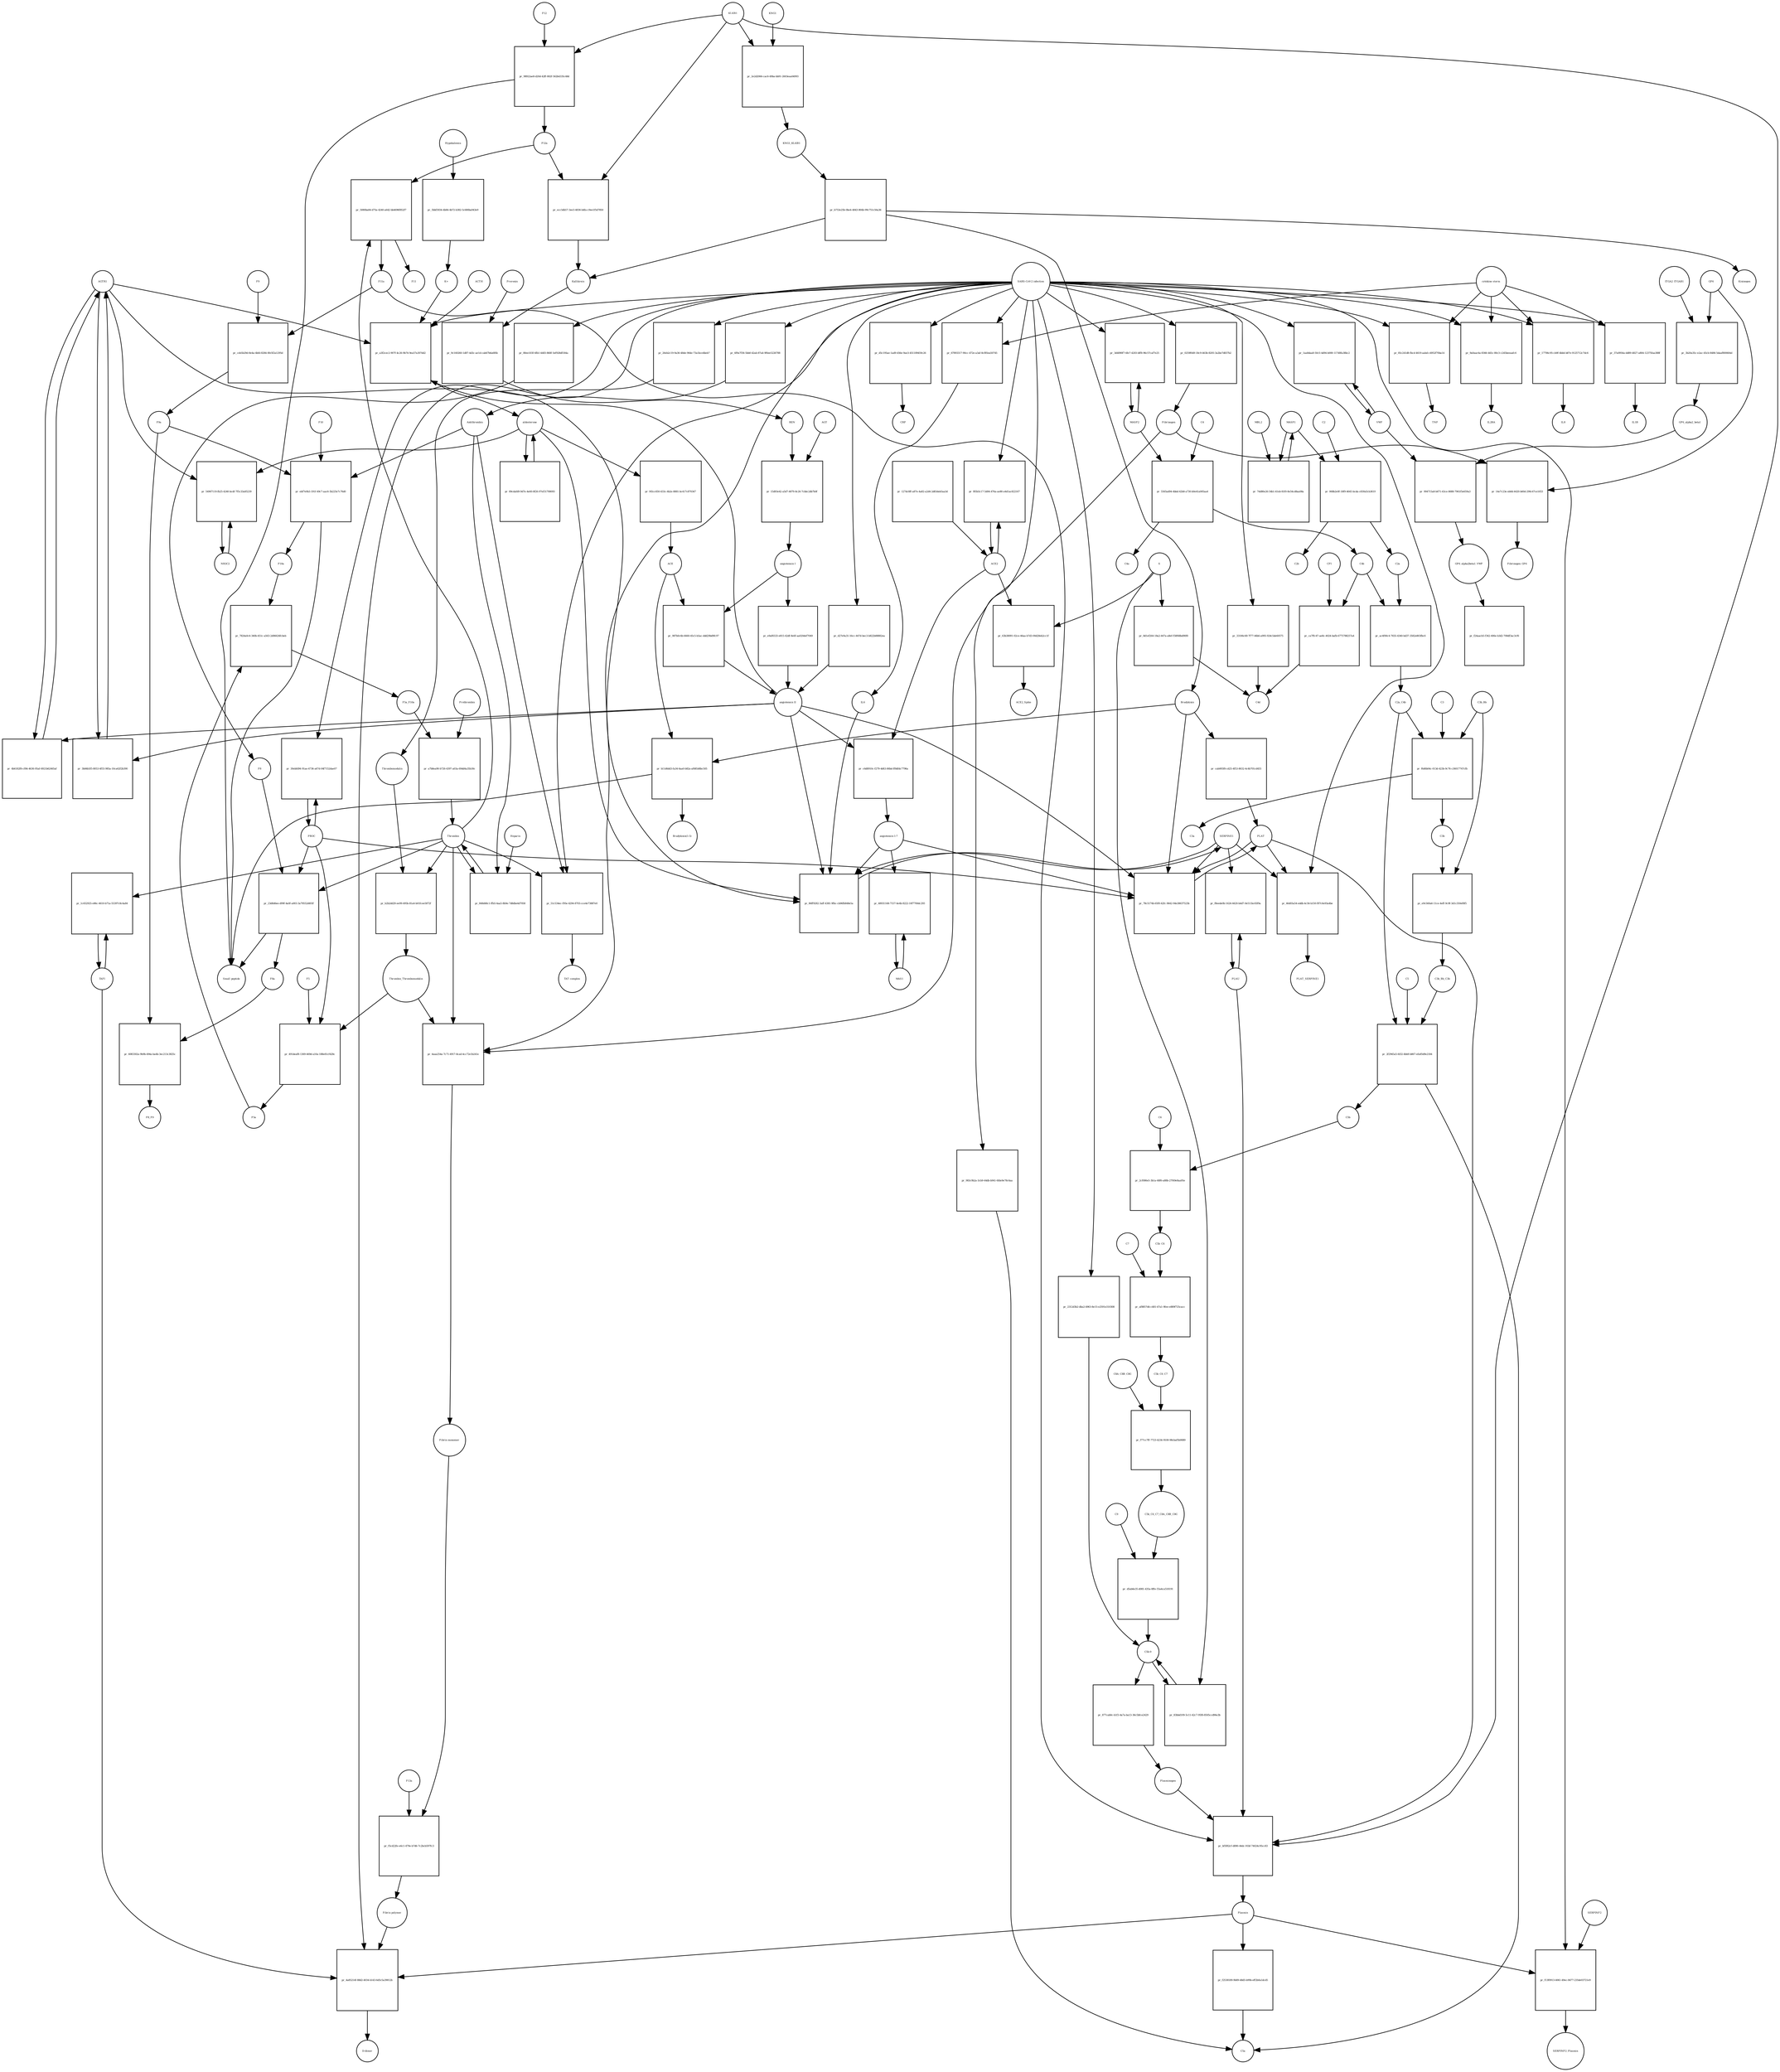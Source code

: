 strict digraph  {
F8 [annotation="urn_miriam_hgnc_3546|urn_miriam_taxonomy_9606", bipartite=0, cls=macromolecule, fontsize=4, label=F8, shape=circle];
"pr_23d8d6ee-d99f-4a0f-a003-3a79552d493f" [annotation="", bipartite=1, cls=process, fontsize=4, label="pr_23d8d6ee-d99f-4a0f-a003-3a79552d493f", shape=square];
"Small peptide" [annotation=urn_miriam_mesh_D010446, bipartite=0, cls=macromolecule, fontsize=4, label="Small peptide", shape=circle];
F8a [annotation="urn_miriam_hgnc.symbol_F8|urn_miriam_mesh_D015944|urn_miriam_taxonomy_9606", bipartite=0, cls=macromolecule, fontsize=4, label=F8a, shape=circle];
Thrombin [annotation="urn_miriam_hgnc_3535|urn_miriam_taxonomy_9606", bipartite=0, cls=macromolecule, fontsize=4, label=Thrombin, shape=circle];
PROC [annotation="urn_miriam_hgnc_9451|urn_miriam_taxonomy_9606", bipartite=0, cls=macromolecule, fontsize=4, label=PROC, shape=circle];
AGTR1 [annotation=urn_miriam_hgnc_336, bipartite=0, cls=macromolecule, fontsize=4, label=AGTR1, shape=circle];
"pr_4b6182f8-cf84-4636-95af-6921b62465af" [annotation="", bipartite=1, cls=process, fontsize=4, label="pr_4b6182f8-cf84-4636-95af-6921b62465af", shape=square];
"angiotensin II" [annotation="urn_miriam_obo.chebi_CHEBI%3A2718|urn_miriam_taxonomy_9606", bipartite=0, cls="simple chemical", fontsize=4, label="angiotensin II", shape=circle];
NR3C2 [annotation="", bipartite=0, cls=macromolecule, fontsize=4, label=NR3C2, shape=circle];
"pr_54967119-fb25-4240-bcdf-7f5c33a85239" [annotation="", bipartite=1, cls=process, fontsize=4, label="pr_54967119-fb25-4240-bcdf-7f5c33a85239", shape=square];
aldosterone [annotation="urn_miriam_obo.chebi_CHEBI%3A27584", bipartite=0, cls="simple chemical", fontsize=4, label=aldosterone, shape=circle];
"pr_89cdafd9-9d7e-4e60-8f26-97ef31708093" [annotation="", bipartite=1, cls=process, fontsize=4, label="pr_89cdafd9-9d7e-4e60-8f26-97ef31708093", shape=square];
SERPINE1 [annotation="", bipartite=0, cls=macromolecule, fontsize=4, label=SERPINE1, shape=circle];
"pr_86ff9282-3aff-4381-9fbc-cb96fb848e5a" [annotation="", bipartite=1, cls=process, fontsize=4, label="pr_86ff9282-3aff-4381-9fbc-cb96fb848e5a", shape=square];
"angiotensin I-7" [annotation="urn_miriam_obo.chebi_CHEBI%3A55438|urn_miriam_taxonomy_9606", bipartite=0, cls="simple chemical", fontsize=4, label="angiotensin I-7", shape=circle];
IL6 [annotation="urn_miriam_hgnc_6018|urn_miriam_taxonomy_9606", bipartite=0, cls=macromolecule, fontsize=4, label=IL6, shape=circle];
"pr_a3f2cec2-907f-4c26-9b74-9ea57a307dd2" [annotation="", bipartite=1, cls=process, fontsize=4, label="pr_a3f2cec2-907f-4c26-9b74-9ea57a307dd2", shape=square];
"SARS-CoV-2 infection" [annotation="urn_miriam_taxonomy_2697049|urn_miriam_mesh_D012327", bipartite=0, cls=phenotype, fontsize=4, label="SARS-CoV-2 infection", shape=circle];
"K+" [annotation="urn_miriam_obo.chebi_CHEBI%3A29103", bipartite=0, cls="simple chemical", fontsize=4, label="K+", shape=circle];
ACTH [annotation=urn_miriam_hgnc_9201, bipartite=0, cls="simple chemical", fontsize=4, label=ACTH, shape=circle];
"pr_d27e9a31-16cc-447d-bec3-b822b88882ea" [annotation="", bipartite=1, cls=process, fontsize=4, label="pr_d27e9a31-16cc-447d-bec3-b822b88882ea", shape=square];
Bradykinin [annotation="urn_miriam_obo.chebi_CHEBI%3A3165|urn_miriam_taxonomy_9606", bipartite=0, cls=macromolecule, fontsize=4, label=Bradykinin, shape=circle];
"pr_b11d6dd3-fa34-4aa0-b82a-af685d6bc505" [annotation="", bipartite=1, cls=process, fontsize=4, label="pr_b11d6dd3-fa34-4aa0-b82a-af685d6bc505", shape=square];
"Bradykinin(1-5)" [annotation="urn_miriam_mesh_C079000|urn_miriam_taxonomy_9606", bipartite=0, cls=macromolecule, fontsize=4, label="Bradykinin(1-5)", shape=circle];
ACE [annotation="urn_miriam_hgnc_2707|urn_miriam_taxonomy_9606", bipartite=0, cls=macromolecule, fontsize=4, label=ACE, shape=circle];
"pr_cab005f8-cd25-4f53-8632-4c4b701cd455" [annotation="", bipartite=1, cls=process, fontsize=4, label="pr_cab005f8-cd25-4f53-8632-4c4b701cd455", shape=square];
PLAT [annotation="urn_miriam_hgnc_9051|urn_miriam_taxonomy_9606", bipartite=0, cls=macromolecule, fontsize=4, label=PLAT, shape=circle];
"pr_3b84b5f5-8053-4f55-985a-10ca62f2b390" [annotation="", bipartite=1, cls=process, fontsize=4, label="pr_3b84b5f5-8053-4f55-985a-10ca62f2b390", shape=square];
MAS1 [annotation="", bipartite=0, cls=macromolecule, fontsize=4, label=MAS1, shape=circle];
"pr_48931168-7157-4e4b-8222-10f7700dc293" [annotation="", bipartite=1, cls=process, fontsize=4, label="pr_48931168-7157-4e4b-8222-10f7700dc293", shape=square];
Fibrinogen [annotation="urn_miriam_pubmed_19296670|urn_miriam_obo.go_GO%3A0005577|urn_miriam_hgnc_3661|urn_miriam_hgnc_3662|urn_miriam_hgnc_3694|urn_miriam_taxonomy_9606", bipartite=0, cls=complex, fontsize=4, label=Fibrinogen, shape=circle];
"pr_14e7c23e-eb8d-4420-b60d-290c47ce1653" [annotation="", bipartite=1, cls=process, fontsize=4, label="pr_14e7c23e-eb8d-4420-b60d-290c47ce1653", shape=square];
GP6 [annotation="urn_miriam_hgnc_HGNC%3A14388|urn_miriam_taxonomy_9606", bipartite=0, cls=macromolecule, fontsize=4, label=GP6, shape=circle];
Fibrinogen_GP6 [annotation="urn_miriam_pubmed_19296670|urn_miriam_obo.go_GO%3A0005577|urn_miriam_hgnc_HGNC%3A14388|urn_miriam_taxonomy_9606", bipartite=0, cls=complex, fontsize=4, label=Fibrinogen_GP6, shape=circle];
GP6_alpha2_beta1 [annotation="urn_miriam_pubmed_25051961|urn_miriam_taxonomy_10090|urn_miriam_hgnc_14338|urn_miriam_hgnc_6137|urn_miriam_hgnc_6153", bipartite=0, cls=complex, fontsize=4, label=GP6_alpha2_beta1, shape=circle];
"pr_994715a8-b671-43ce-8688-7961f5e659a3" [annotation="", bipartite=1, cls=process, fontsize=4, label="pr_994715a8-b671-43ce-8688-7961f5e659a3", shape=square];
VWF [annotation="urn_miriam_hgnc_12726|urn_miriam_taxonomy_9606", bipartite=0, cls=macromolecule, fontsize=4, label=VWF, shape=circle];
GP6_alpha2beta1_VWF [annotation="urn_miriam_pubmed_25051961|urn_miriam_taxonomy_10090|urn_miriam_hgnc_14338|urn_miriam_hgnc_6137|urn_miriam_hgnc_6153|urn_miriam_hgnc_12726", bipartite=0, cls=complex, fontsize=4, label=GP6_alpha2beta1_VWF, shape=circle];
"pr_3b20a35c-e2ac-45cb-8486-5daaf800604d" [annotation="", bipartite=1, cls=process, fontsize=4, label="pr_3b20a35c-e2ac-45cb-8486-5daaf800604d", shape=square];
ITGA2_ITGAB1 [annotation="urn_miriam_intact_EBI-16428357|urn_miriam_hgnc_6137|urn_miriam_hgnc_6153|urn_miriam_taxonomy_9606", bipartite=0, cls=complex, fontsize=4, label=ITGA2_ITGAB1, shape=circle];
"pr_f24aacb5-f342-406e-b3d2-708df3ac3cf6" [annotation="", bipartite=1, cls="omitted process", fontsize=4, label="pr_f24aacb5-f342-406e-b3d2-708df3ac3cf6", shape=square];
"Fibrin polymer" [annotation="urn_miriam_mesh_C465961|urn_miriam_taxonomy_9606", bipartite=0, cls=macromolecule, fontsize=4, label="Fibrin polymer", shape=circle];
"pr_4a85214f-88d2-4034-b143-6d5c5a39012b" [annotation="", bipartite=1, cls=process, fontsize=4, label="pr_4a85214f-88d2-4034-b143-6d5c5a39012b", shape=square];
"D-dimer" [annotation="urn_miriam_pubmed_19008457|urn_miriam_mesh_C036309|urn_miriam_taxonomy_9606", bipartite=0, cls=macromolecule, fontsize=4, label="D-dimer", shape=circle];
Plasmin [annotation="urn_miriam_hgnc.symbol_PLG|urn_miriam_mesh_D005341|urn_miriam_brenda_3.4.21.7|urn_miriam_taxonomy_9606", bipartite=0, cls=macromolecule, fontsize=4, label=Plasmin, shape=circle];
TAFI [annotation="urn_miriam_hgnc_1546|urn_miriam_taxonomy_9606", bipartite=0, cls=macromolecule, fontsize=4, label=TAFI, shape=circle];
"Fibrin monomer" [annotation="urn_miriam_mesh_C011468|urn_miriam_taxonomy_9606", bipartite=0, cls=macromolecule, fontsize=4, label="Fibrin monomer", shape=circle];
"pr_f5cd22fe-e6c1-479e-b7d6-7c2bcb597fc3" [annotation="", bipartite=1, cls=process, fontsize=4, label="pr_f5cd22fe-e6c1-479e-b7d6-7c2bcb597fc3", shape=square];
F13a [annotation="urn_miriam_hgnc.symbol_F13|urn_miriam_mesh_D026122|urn_miriam_brenda_2.3.2.13|urn_miriam_taxonomy_9606", bipartite=0, cls=macromolecule, fontsize=4, label=F13a, shape=circle];
"pr_85c241d8-fbcd-4619-aabd-c4952f70ba14" [annotation="", bipartite=1, cls=process, fontsize=4, label="pr_85c241d8-fbcd-4619-aabd-c4952f70ba14", shape=square];
TNF [annotation="urn_miriam_hgnc_11892|urn_miriam_taxonomy_9606", bipartite=0, cls=macromolecule, fontsize=4, label=TNF, shape=circle];
"cytokine storm" [annotation="urn_miriam_pubmed_2504360|urn_miriam_taxonomy_9606", bipartite=0, cls=phenotype, fontsize=4, label="cytokine storm", shape=circle];
"pr_f2538189-9b89-48d5-b99b-eff2b0a1dcd5" [annotation="", bipartite=1, cls=process, fontsize=4, label="pr_f2538189-9b89-48d5-b99b-eff2b0a1dcd5", shape=square];
C5a [annotation="urn_miriam_hgnc.symbol_C5|urn_miriam_mesh_D015936|urn_miriam_taxonomy_9606", bipartite=0, cls=macromolecule, fontsize=4, label=C5a, shape=circle];
"pr_877cab0c-b1f3-4a7a-ba13-36c5bfce2429" [annotation="", bipartite=1, cls=process, fontsize=4, label="pr_877cab0c-b1f3-4a7a-ba13-36c5bfce2429", shape=square];
Plasminogen [annotation="urn_miriam_hgnc_9071|urn_miriam_taxonomy_9606", bipartite=0, cls=macromolecule, fontsize=4, label=Plasminogen, shape=circle];
"C5b-9" [annotation="urn_miriam_obo.go_GO%3A0005579|urn_miriam_mesh_D015938|urn_miriam_mesh_D050776|urn_miriam_hgnc_1339|urn_miriam_hgnc_1346|urn_miriam_hgnc_1352|urn_miriam_hgnc_1353|urn_miriam_hgnc_1354|urn_miriam_hgnc_1358|urn_miriam_taxonomy_9606", bipartite=0, cls=complex, fontsize=4, label="C5b-9", shape=circle];
C2 [annotation="urn_miriam_hgnc_1248|urn_miriam_taxonomy_9606", bipartite=0, cls=macromolecule, fontsize=4, label=C2, shape=circle];
"pr_068b2e0f-18f9-4645-bcda-c830a5cb3619" [annotation="", bipartite=1, cls=process, fontsize=4, label="pr_068b2e0f-18f9-4645-bcda-c830a5cb3619", shape=square];
C2a [annotation="urn_miriam_hgnc.symbol_C2|urn_miriam_mesh_D050678|urn_miriam_taxonomy_9606", bipartite=0, cls=macromolecule, fontsize=4, label=C2a, shape=circle];
C2b [annotation="urn_miriam_hgnc.symbol_C2|urn_miriam_mesh_D050679|urn_miriam_taxonomy_9606", bipartite=0, cls=macromolecule, fontsize=4, label=C2b, shape=circle];
MASP1 [annotation="urn_miriam_hgnc_6901|urn_miriam_taxonomy_9606", bipartite=0, cls=macromolecule, fontsize=4, label=MASP1, shape=circle];
"pr_9a0aac6a-8366-445c-80c3-c245beeaafc6" [annotation="", bipartite=1, cls=process, fontsize=4, label="pr_9a0aac6a-8366-445c-80c3-c245beeaafc6", shape=square];
IL2RA [annotation="urn_miriam_hgnc_6008|urn_miriam_taxonomy_9606", bipartite=0, cls=macromolecule, fontsize=4, label=IL2RA, shape=circle];
"pr_17706c95-cb9f-4bb4-b87e-9125712c7dc6" [annotation="", bipartite=1, cls=process, fontsize=4, label="pr_17706c95-cb9f-4bb4-b87e-9125712c7dc6", shape=square];
IL8 [annotation="urn_miriam_hgnc_6025|urn_miriam_taxonomy_9606", bipartite=0, cls=macromolecule, fontsize=4, label=IL8, shape=circle];
"pr_983c9b2a-3cb9-44db-b941-6fde9e78c4aa" [annotation="", bipartite=1, cls=process, fontsize=4, label="pr_983c9b2a-3cb9-44db-b941-6fde9e78c4aa", shape=square];
"pr_67893317-90cc-472e-a3af-8cf85ea50745" [annotation="", bipartite=1, cls=process, fontsize=4, label="pr_67893317-90cc-472e-a3af-8cf85ea50745", shape=square];
"pr_37a0956a-dd89-4827-a804-12375faa388f" [annotation="", bipartite=1, cls=process, fontsize=4, label="pr_37a0956a-dd89-4827-a804-12375faa388f", shape=square];
IL1B [annotation="urn_miriam_hgnc_5992|urn_miriam_taxonomy_9606", bipartite=0, cls=macromolecule, fontsize=4, label=IL1B, shape=circle];
Prorenin [annotation="urn_miriam_hgnc_9958|urn_miriam_taxonomy_9606", bipartite=0, cls=macromolecule, fontsize=4, label=Prorenin, shape=circle];
"pr_9c160260-1d87-4d3c-ae1d-cab67b6a6f6b" [annotation="", bipartite=1, cls=process, fontsize=4, label="pr_9c160260-1d87-4d3c-ae1d-cab67b6a6f6b", shape=square];
REN [annotation="urn_miriam_hgnc.symbol_REN|urn_miriam_taxonomy_9606", bipartite=0, cls=macromolecule, fontsize=4, label=REN, shape=circle];
Kallikrein [annotation="urn_miriam_hgnc.symbol_KLKB1|urn_miriam_mesh_D020842|urn_miriam_brenda_3.4.21.34|urn_miriam_taxonomy_9606", bipartite=0, cls=macromolecule, fontsize=4, label=Kallikrein, shape=circle];
KLKB1 [annotation="urn_miriam_hgnc_6371|urn_miriam_taxonomy_9606", bipartite=0, cls=macromolecule, fontsize=4, label=KLKB1, shape=circle];
"pr_ecc5db57-3ee3-4836-b4fa-c9ee1f5d7850" [annotation="", bipartite=1, cls=process, fontsize=4, label="pr_ecc5db57-3ee3-4836-b4fa-c9ee1f5d7850", shape=square];
F12a [annotation="urn_miriam_hgnc.symbol_F12|urn_miriam_mesh_D015956|urn_miriam_brenda_3.4.21.38|urn_miriam_taxonomy_9606", bipartite=0, cls=macromolecule, fontsize=4, label=F12a, shape=circle];
"pr_26eb2c19-9a36-48de-964e-73a1bce4beb7" [annotation="", bipartite=1, cls=process, fontsize=4, label="pr_26eb2c19-9a36-48de-964e-73a1bce4beb7", shape=square];
Thrombomodulin [annotation="urn_miriam_hgnc_11784|urn_miriam_taxonomy_9606", bipartite=0, cls=macromolecule, fontsize=4, label=Thrombomodulin, shape=circle];
"pr_f13f0913-4061-49ec-8477-235de03721e9" [annotation="", bipartite=1, cls=process, fontsize=4, label="pr_f13f0913-4061-49ec-8477-235de03721e9", shape=square];
SERPINF2 [annotation="urn_miriam_hgnc_9075|urn_miriam_taxonomy_9606", bipartite=0, cls=macromolecule, fontsize=4, label=SERPINF2, shape=circle];
SERPINF2_Plasmin [annotation="urn_miriam_pubmed_2437112|urn_miriam_biogrid_314240|urn_miriam_hgnc_9075|urn_miriam_mesh_D005341|urn_miriam_taxonomy_9606", bipartite=0, cls=complex, fontsize=4, label=SERPINF2_Plasmin, shape=circle];
"pr_33106c69-7f77-46b6-a995-924c5de60575" [annotation="", bipartite=1, cls=process, fontsize=4, label="pr_33106c69-7f77-46b6-a995-924c5de60575", shape=square];
C4d [annotation="urn_miriam_hgnc.symbol_C4b|urn_miriam_mesh_C032261|urn_miriam_taxonomy_9606", bipartite=0, cls=macromolecule, fontsize=4, label=C4d, shape=circle];
"pr_2312d3b2-dba2-4963-8e15-e2591e310308" [annotation="", bipartite=1, cls=process, fontsize=4, label="pr_2312d3b2-dba2-4963-8e15-e2591e310308", shape=square];
"pr_30ebfd94-91ae-4736-a67d-04f7152dae07" [annotation="", bipartite=1, cls=process, fontsize=4, label="pr_30ebfd94-91ae-4736-a67d-04f7152dae07", shape=square];
"pr_1aa8daa8-50c5-4d94-b000-117d0fa38bc2" [annotation="", bipartite=1, cls=process, fontsize=4, label="pr_1aa8daa8-50c5-4d94-b000-117d0fa38bc2", shape=square];
"pr_d5c195ae-1ad9-456e-9ae3-451189459c26" [annotation="", bipartite=1, cls=process, fontsize=4, label="pr_d5c195ae-1ad9-456e-9ae3-451189459c26", shape=square];
CRP [annotation="urn_miriam_hgnc_2367|urn_miriam_taxonomy_9606", bipartite=0, cls=macromolecule, fontsize=4, label=CRP, shape=circle];
"pr_83bbd109-5c11-42c7-95f8-8505ccd96e3b" [annotation="", bipartite=1, cls=process, fontsize=4, label="pr_83bbd109-5c11-42c7-95f8-8505ccd96e3b", shape=square];
S [annotation="urn_miriam_uniprot_P0DTC2|urn_miriam_uniprot_P59594|urn_miriam_taxonomy_2697049", bipartite=0, cls=macromolecule, fontsize=4, label=S, shape=circle];
"pr_8d1ef264-18a2-447a-a8ef-f58f68bd90f8" [annotation="", bipartite=1, cls=process, fontsize=4, label="pr_8d1ef264-18a2-447a-a8ef-f58f68bd90f8", shape=square];
"pr_c6d8910c-f279-4d63-86bd-ff8dfdc7796a" [annotation="", bipartite=1, cls=process, fontsize=4, label="pr_c6d8910c-f279-4d63-86bd-ff8dfdc7796a", shape=square];
ACE2 [annotation="urn_miriam_hgnc_13557|urn_miriam_taxonomy_9606", bipartite=0, cls=macromolecule, fontsize=4, label=ACE2, shape=circle];
"pr_127dc8ff-a87e-4a82-a2d4-2d83deb5aa3d" [annotation="", bipartite=1, cls=process, fontsize=4, label="pr_127dc8ff-a87e-4a82-a2d4-2d83deb5aa3d", shape=square];
"pr_63b38091-02ce-46aa-b7d3-00d28eb2cc1f" [annotation="", bipartite=1, cls=process, fontsize=4, label="pr_63b38091-02ce-46aa-b7d3-00d28eb2cc1f", shape=square];
ACE2_Spike [annotation="urn_miriam_pdb_6CS2|urn_miriam_hgnc_13557|urn_miriam_uniprot_P0DTC2|urn_miriam_taxonomy_9606|urn_miriam_taxonomy_2697049", bipartite=0, cls=complex, fontsize=4, label=ACE2_Spike, shape=circle];
"pr_f85b5c17-5d04-476a-ae80-e4d1ac822167" [annotation="", bipartite=1, cls=process, fontsize=4, label="pr_f85b5c17-5d04-476a-ae80-e4d1ac822167", shape=square];
"pr_6f9a7f36-5bb0-42ab-87a4-9f6ee5226788" [annotation="", bipartite=1, cls=process, fontsize=4, label="pr_6f9a7f36-5bb0-42ab-87a4-9f6ee5226788", shape=square];
Antithrombin [annotation="urn_miriam_hgnc_775|urn_miriam_taxonomy_9606", bipartite=0, cls=macromolecule, fontsize=4, label=Antithrombin, shape=circle];
"pr_80ee103f-6fb1-4483-868f-5ef928df184a" [annotation="", bipartite=1, cls=process, fontsize=4, label="pr_80ee103f-6fb1-4483-868f-5ef928df184a", shape=square];
C4b [annotation="urn_miriam_hgnc_1324|urn_miriam_taxonomy_9606", bipartite=0, cls=macromolecule, fontsize=4, label=C4b, shape=circle];
"pr_ca7ffc47-ae8c-4024-bafb-6775788257a4" [annotation="", bipartite=1, cls=process, fontsize=4, label="pr_ca7ffc47-ae8c-4024-bafb-6775788257a4", shape=square];
CFI [annotation="urn_miriam_hgnc_2771|urn_miriam_taxonomy_9606", bipartite=0, cls=macromolecule, fontsize=4, label=CFI, shape=circle];
C3b [annotation="urn_miriam_hgnc.symbol_C3|urn_miriam_mesh_D003179|urn_miriam_taxonomy_9606", bipartite=0, cls=macromolecule, fontsize=4, label=C3b, shape=circle];
"pr_e9c560a6-11ce-4eff-9c9f-3d1c350ef8f5" [annotation="", bipartite=1, cls=process, fontsize=4, label="pr_e9c560a6-11ce-4eff-9c9f-3d1c350ef8f5", shape=square];
C3b_Bb [annotation="urn_miriam_pubmed_12440962|urn_miriam_brenda_3.4.21.47|urn_miriam_mesh_D051561|urn_miriam_mesh_D003179|urn_miriam_hgnc_1037|urn_miriam_taxonomy_9606", bipartite=0, cls=complex, fontsize=4, label=C3b_Bb, shape=circle];
C3b_Bb_C3b [annotation="urn_miriam_pubmed_12440962|urn_miriam_brenda_34.4.21.47|urn_miriam_mesh_D051566|urn_miriam_mesh_D003179|urn_miriam_hgnc_1037|urn_miriam_taxonomy_9606", bipartite=0, cls=complex, fontsize=4, label=C3b_Bb_C3b, shape=circle];
"pr_ac4f00c4-7655-4340-bd37-3582e803fbc6" [annotation="", bipartite=1, cls=process, fontsize=4, label="pr_ac4f00c4-7655-4340-bd37-3582e803fbc6", shape=square];
C2a_C4b [annotation="urn_miriam_mesh_D051574|urn_miriam_brenda_3.4.21.43|urn_miriam_mesh_D050678|urn_miriam_hgnc_1324|urn_miriam_taxonomy_9606", bipartite=0, cls=complex, fontsize=4, label=C2a_C4b, shape=circle];
C4 [annotation="urn_miriam_mesh_D00318|urn_miriam_taxonomy_9606", bipartite=0, cls=macromolecule, fontsize=4, label=C4, shape=circle];
"pr_5565ad94-4bbd-42b8-a730-b0e41a005aa4" [annotation="", bipartite=1, cls=process, fontsize=4, label="pr_5565ad94-4bbd-42b8-a730-b0e41a005aa4", shape=square];
C4a [annotation="urn_miriam_hgnc_1323|urn_miriam_taxonomy_9606", bipartite=0, cls=macromolecule, fontsize=4, label=C4a, shape=circle];
MASP2 [annotation="urn_miriam_hgnc_6902|urn_miriam_taxonomy_9606", bipartite=0, cls=macromolecule, fontsize=4, label=MASP2, shape=circle];
"pr_74d80e26-54b1-41eb-81f0-8e54cd8aa08a" [annotation="", bipartite=1, cls=process, fontsize=4, label="pr_74d80e26-54b1-41eb-81f0-8e54cd8aa08a", shape=square];
MBL2 [annotation="urn_miriam_hgnc_6902|urn_miriam_taxonomy_9606", bipartite=0, cls=macromolecule, fontsize=4, label=MBL2, shape=circle];
"pr_3d4890f7-6fe7-4203-bff8-96c57caf7e25" [annotation="", bipartite=1, cls=process, fontsize=4, label="pr_3d4890f7-6fe7-4203-bff8-96c57caf7e25", shape=square];
PLAU [annotation="urn_miriam_hgnc_9052|urn_miriam_taxonomy_9606", bipartite=0, cls=macromolecule, fontsize=4, label=PLAU, shape=circle];
"pr_f8eede0b-1624-4420-b4d7-0e511bc65f9a" [annotation="", bipartite=1, cls=process, fontsize=4, label="pr_f8eede0b-1624-4420-b4d7-0e511bc65f9a", shape=square];
C5b_C6_C7_C8A_C8B_C8G [annotation="urn_miriam_pubmed_28630159|urn_miriam_mesh_C042295|urn_miriam_mesh_D050776|urn_miriam_hgnc_1339|urn_miriam_hgnc_1352|urn_miriam_hgnc_1353|urn_miriam_hgnc_1354|urn_miriam_taxonomy_9606", bipartite=0, cls=complex, fontsize=4, label=C5b_C6_C7_C8A_C8B_C8G, shape=circle];
"pr_d5ab6e35-d081-435a-8ffe-55a4ca518191" [annotation="", bipartite=1, cls=process, fontsize=4, label="pr_d5ab6e35-d081-435a-8ffe-55a4ca518191", shape=square];
C9 [annotation="urn_miriam_hgnc_1358|urn_miriam_taxonomy_9606", bipartite=0, cls=macromolecule, fontsize=4, label=C9, shape=circle];
C5b_C6_C7 [annotation="urn_miriam_pubmed_28630159|urn_miriam_mesh_C037453|urn_miriam_mesh_D050776|urn_miriam_hgnc_1339|urn_miriam_hgnc_1346|urn_miriam_taxonomy_9606", bipartite=0, cls=complex, fontsize=4, label=C5b_C6_C7, shape=circle];
"pr_f77cc7ff-7723-4234-9100-98cbaf5b9089" [annotation="", bipartite=1, cls=process, fontsize=4, label="pr_f77cc7ff-7723-4234-9100-98cbaf5b9089", shape=square];
C8A_C8B_C8G [annotation="urn_miriam_mesh_D003185|urn_miriam_hgnc_1353|urn_miriam_hgnc_1352|urn_miriam_hgnc_1354|urn_miriam_taxonomy_9606", bipartite=0, cls=complex, fontsize=4, label=C8A_C8B_C8G, shape=circle];
C5b_C6 [annotation="urn_miriam_mesh_C050974|urn_miriam_mesh_D050776|urn_miriam_hgnc_1339|urn_miriam_taxonomy_9606", bipartite=0, cls=complex, fontsize=4, label=C5b_C6, shape=circle];
"pr_af8857d4-c481-47a1-9fee-e889f725cacc" [annotation="", bipartite=1, cls=process, fontsize=4, label="pr_af8857d4-c481-47a1-9fee-e889f725cacc", shape=square];
C7 [annotation="urn_miriam_hgnc_HGNC%3A1346|urn_miriam_taxonomy_9606", bipartite=0, cls=macromolecule, fontsize=4, label=C7, shape=circle];
C5b [annotation="urn_miriam_hgnc.symbol_C5|urn_miriam_mesh_D050776|urn_miriam_taxonomy_9606", bipartite=0, cls=macromolecule, fontsize=4, label=C5b, shape=circle];
"pr_2cf086e5-3b1a-48f6-a88b-27f49e8aa95e" [annotation="", bipartite=1, cls=process, fontsize=4, label="pr_2cf086e5-3b1a-48f6-a88b-27f49e8aa95e", shape=square];
C6 [annotation="urn_miriam_hgnc_1339|urn_miriam_taxonomy_9606", bipartite=0, cls=macromolecule, fontsize=4, label=C6, shape=circle];
C5 [annotation="urn_miriam_hgnc_1331|urn_miriam_taxonomy_9606", bipartite=0, cls=macromolecule, fontsize=4, label=C5, shape=circle];
"pr_2f2945a5-fd32-4bb9-b867-efa85d9e2184" [annotation="", bipartite=1, cls=process, fontsize=4, label="pr_2f2945a5-fd32-4bb9-b867-efa85d9e2184", shape=square];
C3 [annotation="urn_miriam_hgnc_1318|urn_miriam_taxonomy_9606", bipartite=0, cls=macromolecule, fontsize=4, label=C3, shape=circle];
"pr_f6d6b04c-013d-423b-9c76-c36017747cfb" [annotation="", bipartite=1, cls=process, fontsize=4, label="pr_f6d6b04c-013d-423b-9c76-c36017747cfb", shape=square];
C3a [annotation="urn_miriam_hgnc.symbol_C3|urn_miriam_mesh_D015926|urn_miriam_taxonomy_9606", bipartite=0, cls=macromolecule, fontsize=4, label=C3a, shape=circle];
"pr_b2b2dd29-ee99-495b-81a4-b01fcee5872f" [annotation="", bipartite=1, cls=process, fontsize=4, label="pr_b2b2dd29-ee99-495b-81a4-b01fcee5872f", shape=square];
Thrombin_Thrombomodulin [annotation="urn_miriam_pubmed_6282863|urn_miriam_taxonomy_9986|urn_miriam_biogrid_283352|urn_miriam_mesh_D013917|urn_miriam_hgnc_11784", bipartite=0, cls=complex, fontsize=4, label=Thrombin_Thrombomodulin, shape=circle];
"pr_4aaa254a-7c71-4917-8cad-4cc72e1b241e" [annotation="", bipartite=1, cls=process, fontsize=4, label="pr_4aaa254a-7c71-4917-8cad-4cc72e1b241e", shape=square];
KNG1_KLKB1 [annotation="urn_miriam_pubmed_17598838|urn_miriam_intact_EBI-10087151|urn_miriam_hgnc_6371|urn_miriam_hgnc_6383|urn_miriam_taxonomy_9606", bipartite=0, cls=complex, fontsize=4, label=KNG1_KLKB1, shape=circle];
"pr_b753e25b-0be4-4843-804b-99c751c56a36" [annotation="", bipartite=1, cls=process, fontsize=4, label="pr_b753e25b-0be4-4843-804b-99c751c56a36", shape=square];
Kininogen [annotation="urn_miriam_hgnc.symbol_KNG1|urn_miriam_mesh_D019679|urn_miriam_taxonomy_9606", bipartite=0, cls=macromolecule, fontsize=4, label=Kininogen, shape=circle];
"pr_0259f649-18c9-463b-8205-3a2be7d837b2" [annotation="", bipartite=1, cls=process, fontsize=4, label="pr_0259f649-18c9-463b-8205-3a2be7d837b2", shape=square];
"angiotensin I" [annotation="urn_miriam_obo.chebi_CHEBI%3A2718|urn_miriam_taxonomy_9606", bipartite=0, cls="simple chemical", fontsize=4, label="angiotensin I", shape=circle];
"pr_e9af6533-e815-42df-8e6f-aa020def7049" [annotation="", bipartite=1, cls=process, fontsize=4, label="pr_e9af6533-e815-42df-8e6f-aa020def7049", shape=square];
"pr_46d03a54-eddb-4c56-b150-f87c6e93a4be" [annotation="", bipartite=1, cls=process, fontsize=4, label="pr_46d03a54-eddb-4c56-b150-f87c6e93a4be", shape=square];
PLAT_SERPINE1 [annotation="urn_miriam_pubmed_22449964|urn_miriam_intact_EBI-7800882|urn_miriam_hgnc_9051|urn_miriam_hgnc_8593|urn_miriam_taxonomy_9606", bipartite=0, cls=complex, fontsize=4, label=PLAT_SERPINE1, shape=circle];
"pr_1c652925-e86c-4610-b71a-55397c8c4a84" [annotation="", bipartite=1, cls=process, fontsize=4, label="pr_1c652925-e86c-4610-b71a-55397c8c4a84", shape=square];
"pr_78c5174b-65f0-42fc-9642-94e38637523b" [annotation="", bipartite=1, cls=process, fontsize=4, label="pr_78c5174b-65f0-42fc-9642-94e38637523b", shape=square];
"pr_51c534ec-f95e-4294-8703-cce4e73887e0" [annotation="", bipartite=1, cls=process, fontsize=4, label="pr_51c534ec-f95e-4294-8703-cce4e73887e0", shape=square];
"TAT complex" [annotation="urn_miriam_pubmed_22930518|urn_miriam_mesh_C046193|urn_miriam_mesh_D013917|urn_miriam_hgnc_775|urn_miriam_taxonomy_9606", bipartite=0, cls=complex, fontsize=4, label="TAT complex", shape=circle];
"pr_bf5f82cf-d890-44dc-91bf-74024c95cc83" [annotation="", bipartite=1, cls=process, fontsize=4, label="pr_bf5f82cf-d890-44dc-91bf-74024c95cc83", shape=square];
F11a [annotation="urn_miriam_hgnc.symbol_F11|urn_miriam_mesh_D015945|urn_miriam_brenda_3.4.21.27|urn_miriam_taxonomy_9606", bipartite=0, cls=macromolecule, fontsize=4, label=F11a, shape=circle];
"pr_848d48c1-ffb5-4aa5-8b9e-7d8dbe4d7058" [annotation="", bipartite=1, cls=process, fontsize=4, label="pr_848d48c1-ffb5-4aa5-8b9e-7d8dbe4d7058", shape=square];
Heparin [annotation="urn_miriam_pubmed_708377|urn_miriam_obo.chebi_CHEBI%3A28304|urn_miriam_taxonomy_9606", bipartite=0, cls="simple chemical", fontsize=4, label=Heparin, shape=circle];
Prothrombin [annotation="urn_miriam_hgnc_3535|urn_miriam_taxonomy_9606", bipartite=0, cls=macromolecule, fontsize=4, label=Prothrombin, shape=circle];
"pr_a7b8ea90-b726-4397-a03a-69dd4a35b30c" [annotation="", bipartite=1, cls=process, fontsize=4, label="pr_a7b8ea90-b726-4397-a03a-69dd4a35b30c", shape=square];
F5a_F10a [annotation="urn_miriam_pubmed_2303476|urn_miriam_mesh_C022475|urn_miriam_mesh_D15943|urn_miriam_mesh_D015951|urn_miriam_taxonomy_9606", bipartite=0, cls=complex, fontsize=4, label=F5a_F10a, shape=circle];
F10a [annotation="urn_miriam_hgnc.symbol_F10|urn_miriam_mesh_D015951|urn_miriam_brenda_3.4.21.6|urn_miriam_taxonomy_9606", bipartite=0, cls=macromolecule, fontsize=4, label=F10a, shape=circle];
"pr_7824a0c4-340b-451c-a563-2d06626fcbeb" [annotation="", bipartite=1, cls=process, fontsize=4, label="pr_7824a0c4-340b-451c-a563-2d06626fcbeb", shape=square];
F5a [annotation="urn_miriam_hgnc.symbol_F5|urn_miriam_mesh_D015943|urn_miriam_taxonomy_9606", bipartite=0, cls=macromolecule, fontsize=4, label=F5a, shape=circle];
F5 [annotation="urn_miriam_hgnc_3541|urn_miriam_taxonomy_9606", bipartite=0, cls=macromolecule, fontsize=4, label=F5, shape=circle];
"pr_491deaf8-1369-469d-a10a-188e81cf428c" [annotation="", bipartite=1, cls=process, fontsize=4, label="pr_491deaf8-1369-469d-a10a-188e81cf428c", shape=square];
F9a [annotation="urn_miriam_hgnc.symbol_F9|urn_miriam_mesh_D015949|urn_miriam_taxonomy_9606", bipartite=0, cls=macromolecule, fontsize=4, label=F9a, shape=circle];
"pr_6083302a-9b9b-494a-ba4b-3ec213c3825c" [annotation="", bipartite=1, cls=process, fontsize=4, label="pr_6083302a-9b9b-494a-ba4b-3ec213c3825c", shape=square];
F8_F9 [annotation="urn_miriam_pubmed_22471307|urn_miriam_hgnc_3546|urn_miriam_hgnc_35531|urn_miriam_intact_EBI-11621595|urn_miriam_taxonomy_9606", bipartite=0, cls=complex, fontsize=4, label=F8_F9, shape=circle];
F9 [annotation="urn_miriam_hgnc_35531|urn_miriam_taxonomy_9606", bipartite=0, cls=macromolecule, fontsize=4, label=F9, shape=circle];
"pr_ceb5b29d-8e4a-4bfd-8284-0fe5f2a1295d" [annotation="", bipartite=1, cls=process, fontsize=4, label="pr_ceb5b29d-8e4a-4bfd-8284-0fe5f2a1295d", shape=square];
"pr_2e2d2066-cac6-49ba-bb91-2603eaa04993" [annotation="", bipartite=1, cls=process, fontsize=4, label="pr_2e2d2066-cac6-49ba-bb91-2603eaa04993", shape=square];
KNG1 [annotation="urn_miriam_hgnc.symbol_6383|urn_miriam_taxonomy_9606", bipartite=0, cls=macromolecule, fontsize=4, label=KNG1, shape=circle];
"pr_5080ba84-d75a-4240-a642-bb4696f852f7" [annotation="", bipartite=1, cls=process, fontsize=4, label="pr_5080ba84-d75a-4240-a642-bb4696f852f7", shape=square];
F11 [annotation="urn_miriam_hgnc_3529|urn_miriam_taxonomy_9606", bipartite=0, cls=macromolecule, fontsize=4, label=F11, shape=circle];
F12 [annotation="urn_miriam_hgnc_3530|urn_miriam_taxonomy_9606", bipartite=0, cls=macromolecule, fontsize=4, label=F12, shape=circle];
"pr_98922ae8-d20d-42ff-802f-562b4335c48d" [annotation="", bipartite=1, cls=process, fontsize=4, label="pr_98922ae8-d20d-42ff-802f-562b4335c48d", shape=square];
"pr_987b0c4b-6660-45c5-b5ac-ddd29bd9fc97" [annotation="", bipartite=1, cls=process, fontsize=4, label="pr_987b0c4b-6660-45c5-b5ac-ddd29bd9fc97", shape=square];
F10 [annotation="urn_miriam_hgnc_3528|urn_miriam_taxonomy_9606", bipartite=0, cls=macromolecule, fontsize=4, label=F10, shape=circle];
"pr_ebf7e0b3-191f-49c7-aac6-5b225e7c76d0" [annotation="", bipartite=1, cls=process, fontsize=4, label="pr_ebf7e0b3-191f-49c7-aac6-5b225e7c76d0", shape=square];
AGT [annotation="urn_miriam_hgnc_333|urn_miriam_taxonomy_9606", bipartite=0, cls=macromolecule, fontsize=4, label=AGT, shape=circle];
"pr_15d93e42-a5d7-4879-8c26-7cbbc2db7b0f" [annotation="", bipartite=1, cls=process, fontsize=4, label="pr_15d93e42-a5d7-4879-8c26-7cbbc2db7b0f", shape=square];
"pr_f45cc650-433c-4b2e-8881-bc417c870347" [annotation="", bipartite=1, cls=process, fontsize=4, label="pr_f45cc650-433c-4b2e-8881-bc417c870347", shape=square];
"pr_5bbf3034-4b84-4b72-b382-5c680ba943e9" [annotation="", bipartite=1, cls=process, fontsize=4, label="pr_5bbf3034-4b84-4b72-b382-5c680ba943e9", shape=square];
Hypokalemia [annotation="urn_miriam_mesh_D007008|urn_miriam_taxonomy_9606", bipartite=0, cls=phenotype, fontsize=4, label=Hypokalemia, shape=circle];
F8 -> "pr_23d8d6ee-d99f-4a0f-a003-3a79552d493f"  [annotation="", interaction_type=consumption];
"pr_23d8d6ee-d99f-4a0f-a003-3a79552d493f" -> "Small peptide"  [annotation="", interaction_type=production];
"pr_23d8d6ee-d99f-4a0f-a003-3a79552d493f" -> F8a  [annotation="", interaction_type=production];
F8a -> "pr_6083302a-9b9b-494a-ba4b-3ec213c3825c"  [annotation="", interaction_type=consumption];
Thrombin -> "pr_23d8d6ee-d99f-4a0f-a003-3a79552d493f"  [annotation="urn_miriam_pubmed_15746105|urn_miriam_taxonomy_9606", interaction_type=catalysis];
Thrombin -> "pr_b2b2dd29-ee99-495b-81a4-b01fcee5872f"  [annotation="", interaction_type=consumption];
Thrombin -> "pr_4aaa254a-7c71-4917-8cad-4cc72e1b241e"  [annotation="urn_miriam_pubmed_6282863|urn_miriam_pubmed_28228446|urn_miriam_pubmed_2117226|urn_miriam_taxonomy_9606", interaction_type=catalysis];
Thrombin -> "pr_1c652925-e86c-4610-b71a-55397c8c4a84"  [annotation="urn_miriam_pubmed_23809134|urn_miriam_taxonomy_9823", interaction_type=catalysis];
Thrombin -> "pr_51c534ec-f95e-4294-8703-cce4e73887e0"  [annotation="", interaction_type=consumption];
Thrombin -> "pr_848d48c1-ffb5-4aa5-8b9e-7d8dbe4d7058"  [annotation="", interaction_type=consumption];
Thrombin -> "pr_5080ba84-d75a-4240-a642-bb4696f852f7"  [annotation="urn_miriam_pubmed_21304106|urn_miriam_pubmed_8631976|urn_miriam_taxonomy_9606", interaction_type=catalysis];
PROC -> "pr_23d8d6ee-d99f-4a0f-a003-3a79552d493f"  [annotation="urn_miriam_pubmed_15746105|urn_miriam_taxonomy_9606", interaction_type=inhibition];
PROC -> "pr_30ebfd94-91ae-4736-a67d-04f7152dae07"  [annotation="", interaction_type=consumption];
PROC -> "pr_78c5174b-65f0-42fc-9642-94e38637523b"  [annotation="urn_miriam_pubmed_10373228|urn_miriam_pubmed_3124286|urn_miriam_taxonomy_9606|urn_miriam_pubmed_12091055|urn_miriam_pubmed_3096399", interaction_type=inhibition];
PROC -> "pr_491deaf8-1369-469d-a10a-188e81cf428c"  [annotation="urn_miriam_pubmed_6282863|urn_miriam_pubmed_6572921|urn_miriam_pubmed_2322551|urn_miriam_taxonomy_9606", interaction_type=inhibition];
AGTR1 -> "pr_4b6182f8-cf84-4636-95af-6921b62465af"  [annotation="", interaction_type=consumption];
AGTR1 -> "pr_54967119-fb25-4240-bcdf-7f5c33a85239"  [annotation="urn_miriam_pubmed_21349712|urn_miriam_taxonomy_10116|urn_miriam_pubmed_7045029|urn_miriam_taxonomy_10090", interaction_type=catalysis];
AGTR1 -> "pr_86ff9282-3aff-4381-9fbc-cb96fb848e5a"  [annotation="urn_miriam_pubmed_2091055|urn_miriam_taxonomy_9606|urn_miriam_pubmed_8034668|urn_miriam_pubmed_20591974|urn_miriam_pubmed_11983698", interaction_type=catalysis];
AGTR1 -> "pr_a3f2cec2-907f-4c26-9b74-9ea57a307dd2"  [annotation="urn_miriam_pubmed_8404594|urn_miriam_taxonomy_9606|urn_miriam_pubmed_173529|urn_miriam_taxonomy_9615|urn_miriam_pubmed_32565254", interaction_type=catalysis];
AGTR1 -> "pr_3b84b5f5-8053-4f55-985a-10ca62f2b390"  [annotation="", interaction_type=consumption];
"pr_4b6182f8-cf84-4636-95af-6921b62465af" -> AGTR1  [annotation="", interaction_type=production];
"angiotensin II" -> "pr_4b6182f8-cf84-4636-95af-6921b62465af"  [annotation="", interaction_type=stimulation];
"angiotensin II" -> "pr_86ff9282-3aff-4381-9fbc-cb96fb848e5a"  [annotation="urn_miriam_pubmed_2091055|urn_miriam_taxonomy_9606|urn_miriam_pubmed_8034668|urn_miriam_pubmed_20591974|urn_miriam_pubmed_11983698", interaction_type=catalysis];
"angiotensin II" -> "pr_a3f2cec2-907f-4c26-9b74-9ea57a307dd2"  [annotation="urn_miriam_pubmed_8404594|urn_miriam_taxonomy_9606|urn_miriam_pubmed_173529|urn_miriam_taxonomy_9615|urn_miriam_pubmed_32565254", interaction_type=catalysis];
"angiotensin II" -> "pr_3b84b5f5-8053-4f55-985a-10ca62f2b390"  [annotation="urn_miriam_pubmed_8158359|urn_miriam_taxonomy_9606", interaction_type=stimulation];
"angiotensin II" -> "pr_c6d8910c-f279-4d63-86bd-ff8dfdc7796a"  [annotation="", interaction_type=consumption];
"angiotensin II" -> "pr_78c5174b-65f0-42fc-9642-94e38637523b"  [annotation="urn_miriam_pubmed_10373228|urn_miriam_pubmed_3124286|urn_miriam_taxonomy_9606|urn_miriam_pubmed_12091055|urn_miriam_pubmed_3096399", interaction_type=catalysis];
NR3C2 -> "pr_54967119-fb25-4240-bcdf-7f5c33a85239"  [annotation="", interaction_type=consumption];
"pr_54967119-fb25-4240-bcdf-7f5c33a85239" -> NR3C2  [annotation="", interaction_type=production];
aldosterone -> "pr_54967119-fb25-4240-bcdf-7f5c33a85239"  [annotation="urn_miriam_pubmed_21349712|urn_miriam_taxonomy_10116|urn_miriam_pubmed_7045029|urn_miriam_taxonomy_10090", interaction_type=stimulation];
aldosterone -> "pr_89cdafd9-9d7e-4e60-8f26-97ef31708093"  [annotation="", interaction_type=consumption];
aldosterone -> "pr_86ff9282-3aff-4381-9fbc-cb96fb848e5a"  [annotation="urn_miriam_pubmed_2091055|urn_miriam_taxonomy_9606|urn_miriam_pubmed_8034668|urn_miriam_pubmed_20591974|urn_miriam_pubmed_11983698", interaction_type=catalysis];
aldosterone -> "pr_f45cc650-433c-4b2e-8881-bc417c870347"  [annotation="urn_miriam_pubmed_5932931|urn_miriam_taxonomy_10116", interaction_type=catalysis];
"pr_89cdafd9-9d7e-4e60-8f26-97ef31708093" -> aldosterone  [annotation="", interaction_type=production];
SERPINE1 -> "pr_86ff9282-3aff-4381-9fbc-cb96fb848e5a"  [annotation="", interaction_type=consumption];
SERPINE1 -> "pr_f8eede0b-1624-4420-b4d7-0e511bc65f9a"  [annotation="urn_miriam_pubmed_21199867|urn_miriam_taxonomy_9606", interaction_type=inhibition];
SERPINE1 -> "pr_46d03a54-eddb-4c56-b150-f87c6e93a4be"  [annotation="", interaction_type=consumption];
SERPINE1 -> "pr_78c5174b-65f0-42fc-9642-94e38637523b"  [annotation="urn_miriam_pubmed_10373228|urn_miriam_pubmed_3124286|urn_miriam_taxonomy_9606|urn_miriam_pubmed_12091055|urn_miriam_pubmed_3096399", interaction_type=inhibition];
"pr_86ff9282-3aff-4381-9fbc-cb96fb848e5a" -> SERPINE1  [annotation="", interaction_type=production];
"angiotensin I-7" -> "pr_86ff9282-3aff-4381-9fbc-cb96fb848e5a"  [annotation="urn_miriam_pubmed_2091055|urn_miriam_taxonomy_9606|urn_miriam_pubmed_8034668|urn_miriam_pubmed_20591974|urn_miriam_pubmed_11983698", interaction_type=inhibition];
"angiotensin I-7" -> "pr_48931168-7157-4e4b-8222-10f7700dc293"  [annotation="urn_miriam_pubmed_18026570|urn_miriam_taxonomy_10090", interaction_type=stimulation];
"angiotensin I-7" -> "pr_78c5174b-65f0-42fc-9642-94e38637523b"  [annotation="urn_miriam_pubmed_10373228|urn_miriam_pubmed_3124286|urn_miriam_taxonomy_9606|urn_miriam_pubmed_12091055|urn_miriam_pubmed_3096399", interaction_type=inhibition];
IL6 -> "pr_86ff9282-3aff-4381-9fbc-cb96fb848e5a"  [annotation="urn_miriam_pubmed_2091055|urn_miriam_taxonomy_9606|urn_miriam_pubmed_8034668|urn_miriam_pubmed_20591974|urn_miriam_pubmed_11983698", interaction_type=catalysis];
"pr_a3f2cec2-907f-4c26-9b74-9ea57a307dd2" -> aldosterone  [annotation="", interaction_type=production];
"SARS-CoV-2 infection" -> "pr_a3f2cec2-907f-4c26-9b74-9ea57a307dd2"  [annotation="urn_miriam_pubmed_8404594|urn_miriam_taxonomy_9606|urn_miriam_pubmed_173529|urn_miriam_taxonomy_9615|urn_miriam_pubmed_32565254", interaction_type="necessary stimulation"];
"SARS-CoV-2 infection" -> "pr_d27e9a31-16cc-447d-bec3-b822b88882ea"  [annotation="urn_miriam_pubmed_32048163|urn_miriam_taxonomy_9606", interaction_type=catalysis];
"SARS-CoV-2 infection" -> "pr_4a85214f-88d2-4034-b143-6d5c5a39012b"  [annotation="urn_miriam_pubmed_29096812|urn_miriam_pubmed_10574983|urn_miriam_pubmed_32172226|urn_miriam_taxonomy_9606", interaction_type="necessary stimulation"];
"SARS-CoV-2 infection" -> "pr_85c241d8-fbcd-4619-aabd-c4952f70ba14"  [annotation="urn_miriam_pubmed_32504360|urn_miriam_taxonomy_9606", interaction_type=stimulation];
"SARS-CoV-2 infection" -> "pr_9a0aac6a-8366-445c-80c3-c245beeaafc6"  [annotation="urn_miriam_pubmed_32286245|urn_miriam_taxonomy_9606", interaction_type=stimulation];
"SARS-CoV-2 infection" -> "pr_17706c95-cb9f-4bb4-b87e-9125712c7dc6"  [annotation="urn_miriam_pubmed_32286245|urn_miriam_taxonomy_9606", interaction_type=stimulation];
"SARS-CoV-2 infection" -> "pr_983c9b2a-3cb9-44db-b941-6fde9e78c4aa"  [annotation="urn_miriam_pmc_PMC7260598|urn_miriam_taxonomy_9606", interaction_type="necessary stimulation"];
"SARS-CoV-2 infection" -> "pr_67893317-90cc-472e-a3af-8cf85ea50745"  [annotation="urn_miriam_pubmed_32286245|urn_miriam_taxonomy_9606", interaction_type=stimulation];
"SARS-CoV-2 infection" -> "pr_37a0956a-dd89-4827-a804-12375faa388f"  [annotation="urn_miriam_pubmed_32359396|urn_miriam_taxonomy_9606", interaction_type=stimulation];
"SARS-CoV-2 infection" -> "pr_26eb2c19-9a36-48de-964e-73a1bce4beb7"  [annotation="urn_miriam_doi_10.1101%2F2020.04.25.20077842|urn_miriam_taxonomy_9606", interaction_type="necessary stimulation"];
"SARS-CoV-2 infection" -> "pr_f13f0913-4061-49ec-8477-235de03721e9"  [annotation="urn_miriam_pubmed_2437112|urn_miriam_doi_10.1101%2F2020.04.25.20077842|urn_miriam_taxonomy_9606", interaction_type=stimulation];
"SARS-CoV-2 infection" -> "pr_33106c69-7f77-46b6-a995-924c5de60575"  [annotation="urn_miriam_pubmed_32299776|urn_miriam_taxonomy_9606", interaction_type=stimulation];
"SARS-CoV-2 infection" -> "pr_2312d3b2-dba2-4963-8e15-e2591e310308"  [annotation="urn_miriam_pmc_PMC7260598|urn_miriam_taxonomy_9606", interaction_type="necessary stimulation"];
"SARS-CoV-2 infection" -> "pr_30ebfd94-91ae-4736-a67d-04f7152dae07"  [annotation="urn_miriam_pubmed_32302438|urn_miriam_taxonomy_9606", interaction_type="necessary stimulation"];
"SARS-CoV-2 infection" -> "pr_1aa8daa8-50c5-4d94-b000-117d0fa38bc2"  [annotation="urn_miriam_pubmed_32367170|urn_miriam_taxonomy_9606", interaction_type="necessary stimulation"];
"SARS-CoV-2 infection" -> "pr_d5c195ae-1ad9-456e-9ae3-451189459c26"  [annotation="urn_miriam_pubmed_32171076|urn_miriam_taxonomy_9606", interaction_type="necessary stimulation"];
"SARS-CoV-2 infection" -> "pr_f85b5c17-5d04-476a-ae80-e4d1ac822167"  [annotation="urn_miriam_pubmed_16008552|urn_miriam_taxonomy_9606", interaction_type=inhibition];
"SARS-CoV-2 infection" -> "pr_6f9a7f36-5bb0-42ab-87a4-9f6ee5226788"  [annotation="urn_miriam_pubmed_32302438|urn_miriam_taxonomy_9606", interaction_type=inhibition];
"SARS-CoV-2 infection" -> "pr_80ee103f-6fb1-4483-868f-5ef928df184a"  [annotation="urn_miriam_pubmed_32367170|urn_miriam_taxonomy_9606", interaction_type="necessary stimulation"];
"SARS-CoV-2 infection" -> "pr_3d4890f7-6fe7-4203-bff8-96c57caf7e25"  [annotation="urn_miriam_pubmed_11290788|urn_miriam_pubmed_32299776|urn_miriam_taxonomy_9606", interaction_type=stimulation];
"SARS-CoV-2 infection" -> "pr_4aaa254a-7c71-4917-8cad-4cc72e1b241e"  [annotation="urn_miriam_pubmed_6282863|urn_miriam_pubmed_28228446|urn_miriam_pubmed_2117226|urn_miriam_taxonomy_9606", interaction_type="necessary stimulation"];
"SARS-CoV-2 infection" -> "pr_0259f649-18c9-463b-8205-3a2be7d837b2"  [annotation="urn_miriam_pubmed_32172226|urn_miriam_taxonomy_9606", interaction_type="necessary stimulation"];
"SARS-CoV-2 infection" -> "pr_46d03a54-eddb-4c56-b150-f87c6e93a4be"  [annotation="urn_miriam_pubmed_22449964|urn_miriam_doi_10.1101%2F2020.04.25.20077842|urn_miriam_taxonomy_9606", interaction_type="necessary stimulation"];
"SARS-CoV-2 infection" -> "pr_51c534ec-f95e-4294-8703-cce4e73887e0"  [annotation="urn_miriam_pubmed_8136018|urn_miriam_doi_10.1101%2F2020.04.25.20077842|urn_miriam_taxonomy_9606", interaction_type="necessary stimulation"];
"K+" -> "pr_a3f2cec2-907f-4c26-9b74-9ea57a307dd2"  [annotation="urn_miriam_pubmed_8404594|urn_miriam_taxonomy_9606|urn_miriam_pubmed_173529|urn_miriam_taxonomy_9615|urn_miriam_pubmed_32565254", interaction_type=catalysis];
ACTH -> "pr_a3f2cec2-907f-4c26-9b74-9ea57a307dd2"  [annotation="urn_miriam_pubmed_8404594|urn_miriam_taxonomy_9606|urn_miriam_pubmed_173529|urn_miriam_taxonomy_9615|urn_miriam_pubmed_32565254", interaction_type=catalysis];
"pr_d27e9a31-16cc-447d-bec3-b822b88882ea" -> "angiotensin II"  [annotation="", interaction_type=production];
Bradykinin -> "pr_b11d6dd3-fa34-4aa0-b82a-af685d6bc505"  [annotation="", interaction_type=consumption];
Bradykinin -> "pr_cab005f8-cd25-4f53-8632-4c4b701cd455"  [annotation="urn_miriam_pubmed_9066005|urn_miriam_taxonomy_9606", interaction_type=stimulation];
Bradykinin -> "pr_78c5174b-65f0-42fc-9642-94e38637523b"  [annotation="urn_miriam_pubmed_10373228|urn_miriam_pubmed_3124286|urn_miriam_taxonomy_9606|urn_miriam_pubmed_12091055|urn_miriam_pubmed_3096399", interaction_type=catalysis];
"pr_b11d6dd3-fa34-4aa0-b82a-af685d6bc505" -> "Bradykinin(1-5)"  [annotation="", interaction_type=production];
"pr_b11d6dd3-fa34-4aa0-b82a-af685d6bc505" -> "Small peptide"  [annotation="", interaction_type=production];
ACE -> "pr_b11d6dd3-fa34-4aa0-b82a-af685d6bc505"  [annotation="urn_miriam_taxonomy_9606|urn_miriam_pubmed_10969042", interaction_type=catalysis];
ACE -> "pr_987b0c4b-6660-45c5-b5ac-ddd29bd9fc97"  [annotation="urn_miriam_taxonomy_9606|urn_miriam_pubmed_190881|urn_miriam_pubmed_10969042", interaction_type=catalysis];
"pr_cab005f8-cd25-4f53-8632-4c4b701cd455" -> PLAT  [annotation="", interaction_type=production];
PLAT -> "pr_46d03a54-eddb-4c56-b150-f87c6e93a4be"  [annotation="", interaction_type=consumption];
PLAT -> "pr_78c5174b-65f0-42fc-9642-94e38637523b"  [annotation="", interaction_type=consumption];
PLAT -> "pr_bf5f82cf-d890-44dc-91bf-74024c95cc83"  [annotation="urn_miriam_pubmed_89876|urn_miriam_taxonomy_9606|urn_miriam_pubmed_3850647|urn_miriam_pubmed_2966802|urn_miriam_pubmed_6539333", interaction_type=catalysis];
"pr_3b84b5f5-8053-4f55-985a-10ca62f2b390" -> AGTR1  [annotation="", interaction_type=production];
MAS1 -> "pr_48931168-7157-4e4b-8222-10f7700dc293"  [annotation="", interaction_type=consumption];
"pr_48931168-7157-4e4b-8222-10f7700dc293" -> MAS1  [annotation="", interaction_type=production];
Fibrinogen -> "pr_14e7c23e-eb8d-4420-b60d-290c47ce1653"  [annotation="", interaction_type=consumption];
Fibrinogen -> "pr_4aaa254a-7c71-4917-8cad-4cc72e1b241e"  [annotation="", interaction_type=consumption];
"pr_14e7c23e-eb8d-4420-b60d-290c47ce1653" -> Fibrinogen_GP6  [annotation="", interaction_type=production];
GP6 -> "pr_14e7c23e-eb8d-4420-b60d-290c47ce1653"  [annotation="", interaction_type=consumption];
GP6 -> "pr_3b20a35c-e2ac-45cb-8486-5daaf800604d"  [annotation="", interaction_type=consumption];
GP6_alpha2_beta1 -> "pr_994715a8-b671-43ce-8688-7961f5e659a3"  [annotation="", interaction_type=consumption];
"pr_994715a8-b671-43ce-8688-7961f5e659a3" -> GP6_alpha2beta1_VWF  [annotation="", interaction_type=production];
VWF -> "pr_994715a8-b671-43ce-8688-7961f5e659a3"  [annotation="", interaction_type=consumption];
VWF -> "pr_1aa8daa8-50c5-4d94-b000-117d0fa38bc2"  [annotation="", interaction_type=consumption];
GP6_alpha2beta1_VWF -> "pr_f24aacb5-f342-406e-b3d2-708df3ac3cf6"  [annotation="", interaction_type=consumption];
"pr_3b20a35c-e2ac-45cb-8486-5daaf800604d" -> GP6_alpha2_beta1  [annotation="", interaction_type=production];
ITGA2_ITGAB1 -> "pr_3b20a35c-e2ac-45cb-8486-5daaf800604d"  [annotation="", interaction_type=consumption];
"Fibrin polymer" -> "pr_4a85214f-88d2-4034-b143-6d5c5a39012b"  [annotation="", interaction_type=consumption];
"pr_4a85214f-88d2-4034-b143-6d5c5a39012b" -> "D-dimer"  [annotation="", interaction_type=production];
Plasmin -> "pr_4a85214f-88d2-4034-b143-6d5c5a39012b"  [annotation="urn_miriam_pubmed_29096812|urn_miriam_pubmed_10574983|urn_miriam_pubmed_32172226|urn_miriam_taxonomy_9606", interaction_type=catalysis];
Plasmin -> "pr_f2538189-9b89-48d5-b99b-eff2b0a1dcd5"  [annotation="urn_miriam_pubmed_27077125|urn_miriam_taxonomy_10090", interaction_type="necessary stimulation"];
Plasmin -> "pr_f13f0913-4061-49ec-8477-235de03721e9"  [annotation="", interaction_type=consumption];
TAFI -> "pr_4a85214f-88d2-4034-b143-6d5c5a39012b"  [annotation="urn_miriam_pubmed_29096812|urn_miriam_pubmed_10574983|urn_miriam_pubmed_32172226|urn_miriam_taxonomy_9606", interaction_type=catalysis];
TAFI -> "pr_1c652925-e86c-4610-b71a-55397c8c4a84"  [annotation="", interaction_type=consumption];
"Fibrin monomer" -> "pr_f5cd22fe-e6c1-479e-b7d6-7c2bcb597fc3"  [annotation="", interaction_type=consumption];
"pr_f5cd22fe-e6c1-479e-b7d6-7c2bcb597fc3" -> "Fibrin polymer"  [annotation="", interaction_type=production];
F13a -> "pr_f5cd22fe-e6c1-479e-b7d6-7c2bcb597fc3"  [annotation="urn_miriam_pubmed_29096812|urn_miriam_pubmed_7577232|urn_miriam_taxonomy_9606", interaction_type=catalysis];
"pr_85c241d8-fbcd-4619-aabd-c4952f70ba14" -> TNF  [annotation="", interaction_type=production];
"cytokine storm" -> "pr_85c241d8-fbcd-4619-aabd-c4952f70ba14"  [annotation="urn_miriam_pubmed_32504360|urn_miriam_taxonomy_9606", interaction_type=stimulation];
"cytokine storm" -> "pr_9a0aac6a-8366-445c-80c3-c245beeaafc6"  [annotation="urn_miriam_pubmed_32286245|urn_miriam_taxonomy_9606", interaction_type=stimulation];
"cytokine storm" -> "pr_17706c95-cb9f-4bb4-b87e-9125712c7dc6"  [annotation="urn_miriam_pubmed_32286245|urn_miriam_taxonomy_9606", interaction_type=stimulation];
"cytokine storm" -> "pr_67893317-90cc-472e-a3af-8cf85ea50745"  [annotation="urn_miriam_pubmed_32286245|urn_miriam_taxonomy_9606", interaction_type=stimulation];
"cytokine storm" -> "pr_37a0956a-dd89-4827-a804-12375faa388f"  [annotation="urn_miriam_pubmed_32359396|urn_miriam_taxonomy_9606", interaction_type=stimulation];
"pr_f2538189-9b89-48d5-b99b-eff2b0a1dcd5" -> C5a  [annotation="", interaction_type=production];
"pr_877cab0c-b1f3-4a7a-ba13-36c5bfce2429" -> Plasminogen  [annotation="", interaction_type=production];
Plasminogen -> "pr_bf5f82cf-d890-44dc-91bf-74024c95cc83"  [annotation="", interaction_type=consumption];
"C5b-9" -> "pr_877cab0c-b1f3-4a7a-ba13-36c5bfce2429"  [annotation="urn_miriam_pubmed_9012652|urn_miriam_taxonomy_9606", interaction_type=stimulation];
"C5b-9" -> "pr_83bbd109-5c11-42c7-95f8-8505ccd96e3b"  [annotation="", interaction_type=consumption];
C2 -> "pr_068b2e0f-18f9-4645-bcda-c830a5cb3619"  [annotation="", interaction_type=consumption];
"pr_068b2e0f-18f9-4645-bcda-c830a5cb3619" -> C2a  [annotation="", interaction_type=production];
"pr_068b2e0f-18f9-4645-bcda-c830a5cb3619" -> C2b  [annotation="", interaction_type=production];
C2a -> "pr_ac4f00c4-7655-4340-bd37-3582e803fbc6"  [annotation="", interaction_type=consumption];
MASP1 -> "pr_068b2e0f-18f9-4645-bcda-c830a5cb3619"  [annotation="urn_miriam_pubmed_10946292|urn_miriam_taxonomy_9606", interaction_type=catalysis];
MASP1 -> "pr_74d80e26-54b1-41eb-81f0-8e54cd8aa08a"  [annotation="", interaction_type=consumption];
"pr_9a0aac6a-8366-445c-80c3-c245beeaafc6" -> IL2RA  [annotation="", interaction_type=production];
"pr_17706c95-cb9f-4bb4-b87e-9125712c7dc6" -> IL8  [annotation="", interaction_type=production];
"pr_983c9b2a-3cb9-44db-b941-6fde9e78c4aa" -> C5a  [annotation="", interaction_type=production];
"pr_67893317-90cc-472e-a3af-8cf85ea50745" -> IL6  [annotation="", interaction_type=production];
"pr_37a0956a-dd89-4827-a804-12375faa388f" -> IL1B  [annotation="", interaction_type=production];
Prorenin -> "pr_9c160260-1d87-4d3c-ae1d-cab67b6a6f6b"  [annotation="", interaction_type=consumption];
"pr_9c160260-1d87-4d3c-ae1d-cab67b6a6f6b" -> REN  [annotation="", interaction_type=production];
REN -> "pr_15d93e42-a5d7-4879-8c26-7cbbc2db7b0f"  [annotation="urn_miriam_pubmed_10585461|urn_miriam_pubmed_30934934|urn_miriam_pubmed_6172448|urn_miriam_taxonomy_9606", interaction_type=catalysis];
Kallikrein -> "pr_9c160260-1d87-4d3c-ae1d-cab67b6a6f6b"  [annotation="urn_miriam_pubmed_692685|urn_miriam_taxonomy_9606", interaction_type=catalysis];
KLKB1 -> "pr_ecc5db57-3ee3-4836-b4fa-c9ee1f5d7850"  [annotation="", interaction_type=consumption];
KLKB1 -> "pr_bf5f82cf-d890-44dc-91bf-74024c95cc83"  [annotation="urn_miriam_pubmed_89876|urn_miriam_taxonomy_9606|urn_miriam_pubmed_3850647|urn_miriam_pubmed_2966802|urn_miriam_pubmed_6539333", interaction_type=catalysis];
KLKB1 -> "pr_2e2d2066-cac6-49ba-bb91-2603eaa04993"  [annotation="", interaction_type=consumption];
KLKB1 -> "pr_98922ae8-d20d-42ff-802f-562b4335c48d"  [annotation="urn_miriam_pubmed_7391081|urn_miriam_taxonomy_9606|urn_miriam_pubmed_864009", interaction_type=catalysis];
"pr_ecc5db57-3ee3-4836-b4fa-c9ee1f5d7850" -> Kallikrein  [annotation="", interaction_type=production];
F12a -> "pr_ecc5db57-3ee3-4836-b4fa-c9ee1f5d7850"  [annotation="urn_miriam_pubmed_21304106|urn_miriam_taxonomy_9606", interaction_type=catalysis];
F12a -> "pr_5080ba84-d75a-4240-a642-bb4696f852f7"  [annotation="", interaction_type=consumption];
"pr_26eb2c19-9a36-48de-964e-73a1bce4beb7" -> Thrombomodulin  [annotation="", interaction_type=production];
Thrombomodulin -> "pr_b2b2dd29-ee99-495b-81a4-b01fcee5872f"  [annotation="", interaction_type=consumption];
"pr_f13f0913-4061-49ec-8477-235de03721e9" -> SERPINF2_Plasmin  [annotation="", interaction_type=production];
SERPINF2 -> "pr_f13f0913-4061-49ec-8477-235de03721e9"  [annotation="", interaction_type=consumption];
"pr_33106c69-7f77-46b6-a995-924c5de60575" -> C4d  [annotation="", interaction_type=production];
"pr_2312d3b2-dba2-4963-8e15-e2591e310308" -> "C5b-9"  [annotation="", interaction_type=production];
"pr_30ebfd94-91ae-4736-a67d-04f7152dae07" -> PROC  [annotation="", interaction_type=production];
"pr_1aa8daa8-50c5-4d94-b000-117d0fa38bc2" -> VWF  [annotation="", interaction_type=production];
"pr_d5c195ae-1ad9-456e-9ae3-451189459c26" -> CRP  [annotation="", interaction_type=production];
"pr_83bbd109-5c11-42c7-95f8-8505ccd96e3b" -> "C5b-9"  [annotation="", interaction_type=production];
S -> "pr_83bbd109-5c11-42c7-95f8-8505ccd96e3b"  [annotation="", interaction_type=consumption];
S -> "pr_8d1ef264-18a2-447a-a8ef-f58f68bd90f8"  [annotation="", interaction_type=consumption];
S -> "pr_63b38091-02ce-46aa-b7d3-00d28eb2cc1f"  [annotation="", interaction_type=consumption];
"pr_8d1ef264-18a2-447a-a8ef-f58f68bd90f8" -> C4d  [annotation="", interaction_type=production];
"pr_c6d8910c-f279-4d63-86bd-ff8dfdc7796a" -> "angiotensin I-7"  [annotation="", interaction_type=production];
ACE2 -> "pr_c6d8910c-f279-4d63-86bd-ff8dfdc7796a"  [annotation="urn_miriam_pubmed_23392115|urn_miriam_taxonomy_10090", interaction_type=catalysis];
ACE2 -> "pr_63b38091-02ce-46aa-b7d3-00d28eb2cc1f"  [annotation="", interaction_type=consumption];
ACE2 -> "pr_f85b5c17-5d04-476a-ae80-e4d1ac822167"  [annotation="", interaction_type=consumption];
"pr_127dc8ff-a87e-4a82-a2d4-2d83deb5aa3d" -> ACE2  [annotation="", interaction_type=production];
"pr_63b38091-02ce-46aa-b7d3-00d28eb2cc1f" -> ACE2_Spike  [annotation="", interaction_type=production];
"pr_f85b5c17-5d04-476a-ae80-e4d1ac822167" -> ACE2  [annotation="", interaction_type=production];
"pr_6f9a7f36-5bb0-42ab-87a4-9f6ee5226788" -> Antithrombin  [annotation="", interaction_type=production];
Antithrombin -> "pr_51c534ec-f95e-4294-8703-cce4e73887e0"  [annotation="", interaction_type=consumption];
Antithrombin -> "pr_848d48c1-ffb5-4aa5-8b9e-7d8dbe4d7058"  [annotation="urn_miriam_pubmed_579490|urn_miriam_taxonomy_9606", interaction_type=inhibition];
Antithrombin -> "pr_ebf7e0b3-191f-49c7-aac6-5b225e7c76d0"  [annotation="urn_miriam_pubmed_11551226|urn_miriam_pubmed_15853774|urn_miriam_taxonomy_9606", interaction_type=inhibition];
"pr_80ee103f-6fb1-4483-868f-5ef928df184a" -> F8  [annotation="", interaction_type=production];
C4b -> "pr_ca7ffc47-ae8c-4024-bafb-6775788257a4"  [annotation="", interaction_type=consumption];
C4b -> "pr_ac4f00c4-7655-4340-bd37-3582e803fbc6"  [annotation="", interaction_type=consumption];
"pr_ca7ffc47-ae8c-4024-bafb-6775788257a4" -> C4d  [annotation="", interaction_type=production];
CFI -> "pr_ca7ffc47-ae8c-4024-bafb-6775788257a4"  [annotation="urn_miriam_pubmed_19362461|urn_miriam_taxonomy_9606", interaction_type=catalysis];
C3b -> "pr_e9c560a6-11ce-4eff-9c9f-3d1c350ef8f5"  [annotation="", interaction_type=consumption];
"pr_e9c560a6-11ce-4eff-9c9f-3d1c350ef8f5" -> C3b_Bb_C3b  [annotation="", interaction_type=production];
C3b_Bb -> "pr_e9c560a6-11ce-4eff-9c9f-3d1c350ef8f5"  [annotation="", interaction_type=consumption];
C3b_Bb -> "pr_f6d6b04c-013d-423b-9c76-c36017747cfb"  [annotation="urn_miriam_pubmed_427127|urn_miriam_taxonomy_9606|urn_miriam_pubmed_17395591", interaction_type=catalysis];
C3b_Bb_C3b -> "pr_2f2945a5-fd32-4bb9-b867-efa85d9e2184"  [annotation="urn_miriam_pubmed_30083158|urn_miriam_taxonomy_9606|urn_miriam_pubmed_12878586", interaction_type=catalysis];
"pr_ac4f00c4-7655-4340-bd37-3582e803fbc6" -> C2a_C4b  [annotation="", interaction_type=production];
C2a_C4b -> "pr_2f2945a5-fd32-4bb9-b867-efa85d9e2184"  [annotation="urn_miriam_pubmed_30083158|urn_miriam_taxonomy_9606|urn_miriam_pubmed_12878586", interaction_type=catalysis];
C2a_C4b -> "pr_f6d6b04c-013d-423b-9c76-c36017747cfb"  [annotation="urn_miriam_pubmed_427127|urn_miriam_taxonomy_9606|urn_miriam_pubmed_17395591", interaction_type=catalysis];
C4 -> "pr_5565ad94-4bbd-42b8-a730-b0e41a005aa4"  [annotation="", interaction_type=consumption];
"pr_5565ad94-4bbd-42b8-a730-b0e41a005aa4" -> C4b  [annotation="", interaction_type=production];
"pr_5565ad94-4bbd-42b8-a730-b0e41a005aa4" -> C4a  [annotation="", interaction_type=production];
MASP2 -> "pr_5565ad94-4bbd-42b8-a730-b0e41a005aa4"  [annotation="urn_miriam_pubmed_21664989|urn_miriam_taxonomy_9606", interaction_type=catalysis];
MASP2 -> "pr_3d4890f7-6fe7-4203-bff8-96c57caf7e25"  [annotation="", interaction_type=consumption];
"pr_74d80e26-54b1-41eb-81f0-8e54cd8aa08a" -> MASP1  [annotation="", interaction_type=production];
MBL2 -> "pr_74d80e26-54b1-41eb-81f0-8e54cd8aa08a"  [annotation="urn_miriam_pubmed_11290788|urn_miriam_taxonomy_9606", interaction_type=stimulation];
"pr_3d4890f7-6fe7-4203-bff8-96c57caf7e25" -> MASP2  [annotation="", interaction_type=production];
PLAU -> "pr_f8eede0b-1624-4420-b4d7-0e511bc65f9a"  [annotation="", interaction_type=consumption];
PLAU -> "pr_bf5f82cf-d890-44dc-91bf-74024c95cc83"  [annotation="urn_miriam_pubmed_89876|urn_miriam_taxonomy_9606|urn_miriam_pubmed_3850647|urn_miriam_pubmed_2966802|urn_miriam_pubmed_6539333", interaction_type=catalysis];
"pr_f8eede0b-1624-4420-b4d7-0e511bc65f9a" -> PLAU  [annotation="", interaction_type=production];
C5b_C6_C7_C8A_C8B_C8G -> "pr_d5ab6e35-d081-435a-8ffe-55a4ca518191"  [annotation="", interaction_type=consumption];
"pr_d5ab6e35-d081-435a-8ffe-55a4ca518191" -> "C5b-9"  [annotation="", interaction_type=production];
C9 -> "pr_d5ab6e35-d081-435a-8ffe-55a4ca518191"  [annotation="", interaction_type=consumption];
C5b_C6_C7 -> "pr_f77cc7ff-7723-4234-9100-98cbaf5b9089"  [annotation="", interaction_type=consumption];
"pr_f77cc7ff-7723-4234-9100-98cbaf5b9089" -> C5b_C6_C7_C8A_C8B_C8G  [annotation="", interaction_type=production];
C8A_C8B_C8G -> "pr_f77cc7ff-7723-4234-9100-98cbaf5b9089"  [annotation="", interaction_type=consumption];
C5b_C6 -> "pr_af8857d4-c481-47a1-9fee-e889f725cacc"  [annotation="", interaction_type=consumption];
"pr_af8857d4-c481-47a1-9fee-e889f725cacc" -> C5b_C6_C7  [annotation="", interaction_type=production];
C7 -> "pr_af8857d4-c481-47a1-9fee-e889f725cacc"  [annotation="", interaction_type=consumption];
C5b -> "pr_2cf086e5-3b1a-48f6-a88b-27f49e8aa95e"  [annotation="", interaction_type=consumption];
"pr_2cf086e5-3b1a-48f6-a88b-27f49e8aa95e" -> C5b_C6  [annotation="", interaction_type=production];
C6 -> "pr_2cf086e5-3b1a-48f6-a88b-27f49e8aa95e"  [annotation="", interaction_type=consumption];
C5 -> "pr_2f2945a5-fd32-4bb9-b867-efa85d9e2184"  [annotation="", interaction_type=consumption];
"pr_2f2945a5-fd32-4bb9-b867-efa85d9e2184" -> C5b  [annotation="", interaction_type=production];
"pr_2f2945a5-fd32-4bb9-b867-efa85d9e2184" -> C5a  [annotation="", interaction_type=production];
C3 -> "pr_f6d6b04c-013d-423b-9c76-c36017747cfb"  [annotation="", interaction_type=consumption];
"pr_f6d6b04c-013d-423b-9c76-c36017747cfb" -> C3a  [annotation="", interaction_type=production];
"pr_f6d6b04c-013d-423b-9c76-c36017747cfb" -> C3b  [annotation="", interaction_type=production];
"pr_b2b2dd29-ee99-495b-81a4-b01fcee5872f" -> Thrombin_Thrombomodulin  [annotation="", interaction_type=production];
Thrombin_Thrombomodulin -> "pr_4aaa254a-7c71-4917-8cad-4cc72e1b241e"  [annotation="urn_miriam_pubmed_6282863|urn_miriam_pubmed_28228446|urn_miriam_pubmed_2117226|urn_miriam_taxonomy_9606", interaction_type=inhibition];
Thrombin_Thrombomodulin -> "pr_491deaf8-1369-469d-a10a-188e81cf428c"  [annotation="urn_miriam_pubmed_6282863|urn_miriam_pubmed_6572921|urn_miriam_pubmed_2322551|urn_miriam_taxonomy_9606", interaction_type=inhibition];
"pr_4aaa254a-7c71-4917-8cad-4cc72e1b241e" -> "Fibrin monomer"  [annotation="", interaction_type=production];
KNG1_KLKB1 -> "pr_b753e25b-0be4-4843-804b-99c751c56a36"  [annotation="urn_miriam_pubmed_6768384|urn_miriam_pubmed_4627469|urn_miriam_taxonomy_9606", interaction_type=catalysis];
"pr_b753e25b-0be4-4843-804b-99c751c56a36" -> Kininogen  [annotation="", interaction_type=production];
"pr_b753e25b-0be4-4843-804b-99c751c56a36" -> Bradykinin  [annotation="", interaction_type=production];
"pr_b753e25b-0be4-4843-804b-99c751c56a36" -> Kallikrein  [annotation="", interaction_type=production];
"pr_0259f649-18c9-463b-8205-3a2be7d837b2" -> Fibrinogen  [annotation="", interaction_type=production];
"angiotensin I" -> "pr_e9af6533-e815-42df-8e6f-aa020def7049"  [annotation="", interaction_type=consumption];
"angiotensin I" -> "pr_987b0c4b-6660-45c5-b5ac-ddd29bd9fc97"  [annotation="", interaction_type=consumption];
"pr_e9af6533-e815-42df-8e6f-aa020def7049" -> "angiotensin II"  [annotation="", interaction_type=production];
"pr_46d03a54-eddb-4c56-b150-f87c6e93a4be" -> PLAT_SERPINE1  [annotation="", interaction_type=production];
"pr_1c652925-e86c-4610-b71a-55397c8c4a84" -> TAFI  [annotation="", interaction_type=production];
"pr_78c5174b-65f0-42fc-9642-94e38637523b" -> PLAT  [annotation="", interaction_type=production];
"pr_51c534ec-f95e-4294-8703-cce4e73887e0" -> "TAT complex"  [annotation="", interaction_type=production];
"pr_bf5f82cf-d890-44dc-91bf-74024c95cc83" -> Plasmin  [annotation="", interaction_type=production];
F11a -> "pr_bf5f82cf-d890-44dc-91bf-74024c95cc83"  [annotation="urn_miriam_pubmed_89876|urn_miriam_taxonomy_9606|urn_miriam_pubmed_3850647|urn_miriam_pubmed_2966802|urn_miriam_pubmed_6539333", interaction_type=catalysis];
F11a -> "pr_ceb5b29d-8e4a-4bfd-8284-0fe5f2a1295d"  [annotation="urn_miriam_pubmed_9100000|urn_miriam_taxonomy_9606", interaction_type=catalysis];
"pr_848d48c1-ffb5-4aa5-8b9e-7d8dbe4d7058" -> Thrombin  [annotation="", interaction_type=production];
Heparin -> "pr_848d48c1-ffb5-4aa5-8b9e-7d8dbe4d7058"  [annotation="urn_miriam_pubmed_579490|urn_miriam_taxonomy_9606", interaction_type=catalysis];
Prothrombin -> "pr_a7b8ea90-b726-4397-a03a-69dd4a35b30c"  [annotation="", interaction_type=consumption];
"pr_a7b8ea90-b726-4397-a03a-69dd4a35b30c" -> Thrombin  [annotation="", interaction_type=production];
F5a_F10a -> "pr_a7b8ea90-b726-4397-a03a-69dd4a35b30c"  [annotation="urn_miriam_pubmed_4430674|urn_miriam_pubmed_3818642|urn_miriam_taxonomy_9606", interaction_type=catalysis];
F10a -> "pr_7824a0c4-340b-451c-a563-2d06626fcbeb"  [annotation="", interaction_type=consumption];
"pr_7824a0c4-340b-451c-a563-2d06626fcbeb" -> F5a_F10a  [annotation="", interaction_type=production];
F5a -> "pr_7824a0c4-340b-451c-a563-2d06626fcbeb"  [annotation="", interaction_type=consumption];
F5 -> "pr_491deaf8-1369-469d-a10a-188e81cf428c"  [annotation="", interaction_type=consumption];
"pr_491deaf8-1369-469d-a10a-188e81cf428c" -> F5a  [annotation="", interaction_type=production];
F9a -> "pr_6083302a-9b9b-494a-ba4b-3ec213c3825c"  [annotation="", interaction_type=consumption];
F9a -> "pr_ebf7e0b3-191f-49c7-aac6-5b225e7c76d0"  [annotation="urn_miriam_pubmed_11551226|urn_miriam_pubmed_15853774|urn_miriam_taxonomy_9606", interaction_type=catalysis];
"pr_6083302a-9b9b-494a-ba4b-3ec213c3825c" -> F8_F9  [annotation="", interaction_type=production];
F9 -> "pr_ceb5b29d-8e4a-4bfd-8284-0fe5f2a1295d"  [annotation="", interaction_type=consumption];
"pr_ceb5b29d-8e4a-4bfd-8284-0fe5f2a1295d" -> F9a  [annotation="", interaction_type=production];
"pr_2e2d2066-cac6-49ba-bb91-2603eaa04993" -> KNG1_KLKB1  [annotation="", interaction_type=production];
KNG1 -> "pr_2e2d2066-cac6-49ba-bb91-2603eaa04993"  [annotation="", interaction_type=consumption];
"pr_5080ba84-d75a-4240-a642-bb4696f852f7" -> F11  [annotation="", interaction_type=production];
"pr_5080ba84-d75a-4240-a642-bb4696f852f7" -> F11a  [annotation="", interaction_type=production];
F12 -> "pr_98922ae8-d20d-42ff-802f-562b4335c48d"  [annotation="", interaction_type=consumption];
"pr_98922ae8-d20d-42ff-802f-562b4335c48d" -> F12a  [annotation="", interaction_type=production];
"pr_98922ae8-d20d-42ff-802f-562b4335c48d" -> "Small peptide"  [annotation="", interaction_type=production];
"pr_987b0c4b-6660-45c5-b5ac-ddd29bd9fc97" -> "angiotensin II"  [annotation="", interaction_type=production];
F10 -> "pr_ebf7e0b3-191f-49c7-aac6-5b225e7c76d0"  [annotation="", interaction_type=consumption];
"pr_ebf7e0b3-191f-49c7-aac6-5b225e7c76d0" -> F10a  [annotation="", interaction_type=production];
"pr_ebf7e0b3-191f-49c7-aac6-5b225e7c76d0" -> "Small peptide"  [annotation="", interaction_type=production];
AGT -> "pr_15d93e42-a5d7-4879-8c26-7cbbc2db7b0f"  [annotation="", interaction_type=consumption];
"pr_15d93e42-a5d7-4879-8c26-7cbbc2db7b0f" -> "angiotensin I"  [annotation="", interaction_type=production];
"pr_f45cc650-433c-4b2e-8881-bc417c870347" -> ACE  [annotation="", interaction_type=production];
"pr_5bbf3034-4b84-4b72-b382-5c680ba943e9" -> "K+"  [annotation="", interaction_type=production];
Hypokalemia -> "pr_5bbf3034-4b84-4b72-b382-5c680ba943e9"  [annotation="urn_miriam_pubmed_32525548|urn_miriam_taxonomy_9606", interaction_type=inhibition];
}
